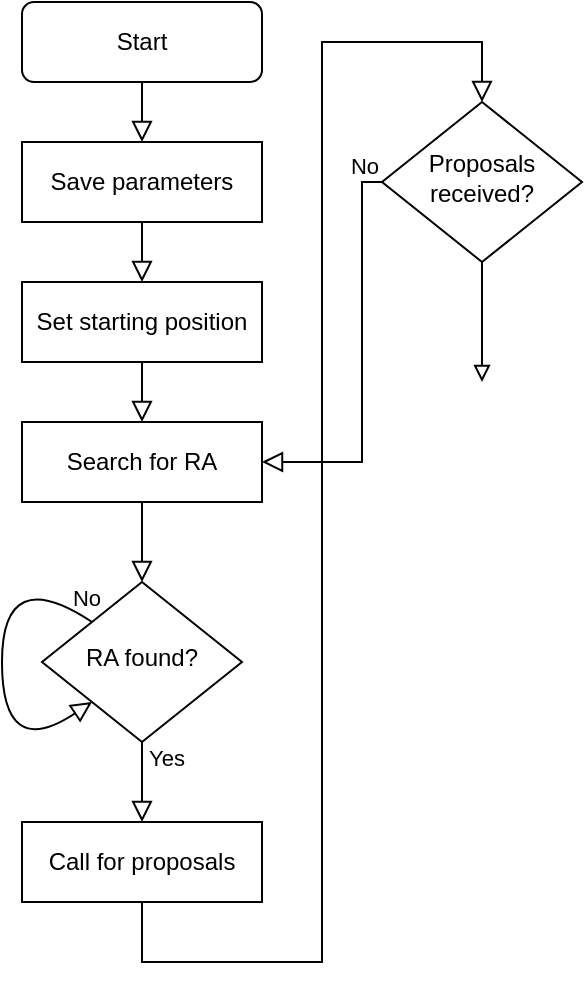 <mxfile version="24.7.5">
  <diagram id="C5RBs43oDa-KdzZeNtuy" name="Page-1">
    <mxGraphModel dx="453" dy="678" grid="1" gridSize="10" guides="1" tooltips="1" connect="1" arrows="1" fold="1" page="1" pageScale="1" pageWidth="827" pageHeight="1169" math="0" shadow="0">
      <root>
        <mxCell id="WIyWlLk6GJQsqaUBKTNV-0" />
        <mxCell id="WIyWlLk6GJQsqaUBKTNV-1" parent="WIyWlLk6GJQsqaUBKTNV-0" />
        <mxCell id="WIyWlLk6GJQsqaUBKTNV-2" value="" style="rounded=0;html=1;jettySize=auto;orthogonalLoop=1;fontSize=11;endArrow=block;endFill=0;endSize=8;strokeWidth=1;shadow=0;labelBackgroundColor=none;edgeStyle=orthogonalEdgeStyle;entryX=0.5;entryY=0;entryDx=0;entryDy=0;" parent="WIyWlLk6GJQsqaUBKTNV-1" source="WIyWlLk6GJQsqaUBKTNV-3" target="PcYiDxhOZ5-41tniRjCR-0" edge="1">
          <mxGeometry relative="1" as="geometry" />
        </mxCell>
        <mxCell id="WIyWlLk6GJQsqaUBKTNV-3" value="Start" style="rounded=1;whiteSpace=wrap;html=1;fontSize=12;glass=0;strokeWidth=1;shadow=0;" parent="WIyWlLk6GJQsqaUBKTNV-1" vertex="1">
          <mxGeometry x="190" y="30" width="120" height="40" as="geometry" />
        </mxCell>
        <mxCell id="WIyWlLk6GJQsqaUBKTNV-6" value="Proposals received?" style="rhombus;whiteSpace=wrap;html=1;shadow=0;fontFamily=Helvetica;fontSize=12;align=center;strokeWidth=1;spacing=6;spacingTop=-4;" parent="WIyWlLk6GJQsqaUBKTNV-1" vertex="1">
          <mxGeometry x="370" y="80" width="100" height="80" as="geometry" />
        </mxCell>
        <mxCell id="PcYiDxhOZ5-41tniRjCR-0" value="Save parameters" style="rounded=0;whiteSpace=wrap;html=1;" parent="WIyWlLk6GJQsqaUBKTNV-1" vertex="1">
          <mxGeometry x="190" y="100" width="120" height="40" as="geometry" />
        </mxCell>
        <mxCell id="PcYiDxhOZ5-41tniRjCR-1" value="Set starting position" style="rounded=0;whiteSpace=wrap;html=1;" parent="WIyWlLk6GJQsqaUBKTNV-1" vertex="1">
          <mxGeometry x="190" y="170" width="120" height="40" as="geometry" />
        </mxCell>
        <mxCell id="PcYiDxhOZ5-41tniRjCR-3" value="Call for proposals" style="rounded=0;whiteSpace=wrap;html=1;" parent="WIyWlLk6GJQsqaUBKTNV-1" vertex="1">
          <mxGeometry x="190" y="440" width="120" height="40" as="geometry" />
        </mxCell>
        <mxCell id="PcYiDxhOZ5-41tniRjCR-4" value="" style="rounded=0;html=1;jettySize=auto;orthogonalLoop=1;fontSize=11;endArrow=block;endFill=0;endSize=8;strokeWidth=1;shadow=0;labelBackgroundColor=none;edgeStyle=orthogonalEdgeStyle;entryX=0.5;entryY=0;entryDx=0;entryDy=0;exitX=0.5;exitY=1;exitDx=0;exitDy=0;" parent="WIyWlLk6GJQsqaUBKTNV-1" source="PcYiDxhOZ5-41tniRjCR-0" target="PcYiDxhOZ5-41tniRjCR-1" edge="1">
          <mxGeometry relative="1" as="geometry">
            <mxPoint x="250" y="160" as="sourcePoint" />
            <mxPoint x="250" y="220" as="targetPoint" />
            <Array as="points" />
          </mxGeometry>
        </mxCell>
        <mxCell id="PcYiDxhOZ5-41tniRjCR-5" value="" style="rounded=0;html=1;jettySize=auto;orthogonalLoop=1;fontSize=11;endArrow=block;endFill=0;endSize=8;strokeWidth=1;shadow=0;labelBackgroundColor=none;edgeStyle=orthogonalEdgeStyle;exitX=0.5;exitY=1;exitDx=0;exitDy=0;entryX=0.5;entryY=0;entryDx=0;entryDy=0;" parent="WIyWlLk6GJQsqaUBKTNV-1" source="PcYiDxhOZ5-41tniRjCR-36" target="HhjzKx4HCKh4qk3NgnBG-2" edge="1">
          <mxGeometry relative="1" as="geometry">
            <mxPoint x="390" y="190" as="sourcePoint" />
            <mxPoint x="270" y="300" as="targetPoint" />
          </mxGeometry>
        </mxCell>
        <mxCell id="PcYiDxhOZ5-41tniRjCR-6" value="" style="rounded=0;html=1;jettySize=auto;orthogonalLoop=1;fontSize=11;endArrow=block;endFill=0;endSize=8;strokeWidth=1;shadow=0;labelBackgroundColor=none;edgeStyle=orthogonalEdgeStyle;entryX=0.5;entryY=0;entryDx=0;entryDy=0;exitX=0.5;exitY=1;exitDx=0;exitDy=0;" parent="WIyWlLk6GJQsqaUBKTNV-1" source="PcYiDxhOZ5-41tniRjCR-3" target="WIyWlLk6GJQsqaUBKTNV-6" edge="1">
          <mxGeometry relative="1" as="geometry">
            <mxPoint x="323" y="360" as="sourcePoint" />
            <mxPoint x="323" y="410" as="targetPoint" />
            <Array as="points">
              <mxPoint x="250" y="510" />
              <mxPoint x="340" y="510" />
              <mxPoint x="340" y="50" />
              <mxPoint x="420" y="50" />
            </Array>
          </mxGeometry>
        </mxCell>
        <mxCell id="PcYiDxhOZ5-41tniRjCR-37" value="" style="rounded=0;html=1;jettySize=auto;orthogonalLoop=1;fontSize=11;endArrow=block;endFill=0;endSize=8;strokeWidth=1;shadow=0;labelBackgroundColor=none;edgeStyle=orthogonalEdgeStyle;entryX=0.5;entryY=0;entryDx=0;entryDy=0;exitX=0.5;exitY=1;exitDx=0;exitDy=0;" parent="WIyWlLk6GJQsqaUBKTNV-1" source="PcYiDxhOZ5-41tniRjCR-1" target="PcYiDxhOZ5-41tniRjCR-36" edge="1">
          <mxGeometry relative="1" as="geometry">
            <mxPoint x="250" y="200" as="sourcePoint" />
            <mxPoint x="250" y="290" as="targetPoint" />
          </mxGeometry>
        </mxCell>
        <mxCell id="PcYiDxhOZ5-41tniRjCR-36" value="Search for RA" style="rounded=0;whiteSpace=wrap;html=1;" parent="WIyWlLk6GJQsqaUBKTNV-1" vertex="1">
          <mxGeometry x="190" y="240" width="120" height="40" as="geometry" />
        </mxCell>
        <mxCell id="HhjzKx4HCKh4qk3NgnBG-3" style="edgeStyle=orthogonalEdgeStyle;rounded=0;orthogonalLoop=1;jettySize=auto;html=1;exitX=0.5;exitY=1;exitDx=0;exitDy=0;entryX=0.5;entryY=0;entryDx=0;entryDy=0;endSize=8;endArrow=block;endFill=0;" edge="1" parent="WIyWlLk6GJQsqaUBKTNV-1" source="HhjzKx4HCKh4qk3NgnBG-2" target="PcYiDxhOZ5-41tniRjCR-3">
          <mxGeometry relative="1" as="geometry" />
        </mxCell>
        <mxCell id="HhjzKx4HCKh4qk3NgnBG-6" value="Yes" style="edgeLabel;html=1;align=center;verticalAlign=middle;resizable=0;points=[];" vertex="1" connectable="0" parent="HhjzKx4HCKh4qk3NgnBG-3">
          <mxGeometry x="-0.3" y="1" relative="1" as="geometry">
            <mxPoint x="11" y="-6" as="offset" />
          </mxGeometry>
        </mxCell>
        <mxCell id="HhjzKx4HCKh4qk3NgnBG-2" value="RA found?" style="rhombus;whiteSpace=wrap;html=1;shadow=0;fontFamily=Helvetica;fontSize=12;align=center;strokeWidth=1;spacing=6;spacingTop=-4;" vertex="1" parent="WIyWlLk6GJQsqaUBKTNV-1">
          <mxGeometry x="200" y="320" width="100" height="80" as="geometry" />
        </mxCell>
        <mxCell id="HhjzKx4HCKh4qk3NgnBG-4" value="" style="curved=1;endArrow=block;html=1;rounded=0;entryX=0;entryY=1;entryDx=0;entryDy=0;exitX=0;exitY=0;exitDx=0;exitDy=0;endSize=8;endFill=0;" edge="1" parent="WIyWlLk6GJQsqaUBKTNV-1" source="HhjzKx4HCKh4qk3NgnBG-2" target="HhjzKx4HCKh4qk3NgnBG-2">
          <mxGeometry width="50" height="50" relative="1" as="geometry">
            <mxPoint x="145" y="340" as="sourcePoint" />
            <mxPoint x="145" y="380" as="targetPoint" />
            <Array as="points">
              <mxPoint x="180" y="310" />
              <mxPoint x="180" y="410" />
            </Array>
          </mxGeometry>
        </mxCell>
        <mxCell id="HhjzKx4HCKh4qk3NgnBG-5" value="&lt;div style=&quot;text-align: left;&quot;&gt;&lt;span style=&quot;background-color: initial;&quot;&gt;No&lt;/span&gt;&lt;/div&gt;" style="edgeLabel;html=1;align=center;verticalAlign=middle;resizable=0;points=[];labelBackgroundColor=none;" vertex="1" connectable="0" parent="HhjzKx4HCKh4qk3NgnBG-4">
          <mxGeometry x="-0.199" relative="1" as="geometry">
            <mxPoint x="42" y="-12" as="offset" />
          </mxGeometry>
        </mxCell>
        <mxCell id="HhjzKx4HCKh4qk3NgnBG-9" value="" style="rounded=0;html=1;jettySize=auto;orthogonalLoop=1;fontSize=11;endArrow=block;endFill=0;endSize=8;strokeWidth=1;shadow=0;labelBackgroundColor=none;edgeStyle=orthogonalEdgeStyle;entryX=1;entryY=0.5;entryDx=0;entryDy=0;exitX=0;exitY=0.5;exitDx=0;exitDy=0;" edge="1" parent="WIyWlLk6GJQsqaUBKTNV-1" source="WIyWlLk6GJQsqaUBKTNV-6" target="PcYiDxhOZ5-41tniRjCR-36">
          <mxGeometry relative="1" as="geometry">
            <mxPoint x="260" y="150" as="sourcePoint" />
            <mxPoint x="260" y="180" as="targetPoint" />
            <Array as="points">
              <mxPoint x="360" y="120" />
              <mxPoint x="360" y="260" />
            </Array>
          </mxGeometry>
        </mxCell>
        <mxCell id="HhjzKx4HCKh4qk3NgnBG-10" value="No" style="edgeLabel;html=1;align=center;verticalAlign=middle;resizable=0;points=[];" vertex="1" connectable="0" parent="HhjzKx4HCKh4qk3NgnBG-9">
          <mxGeometry x="-0.392" relative="1" as="geometry">
            <mxPoint x="1" y="-59" as="offset" />
          </mxGeometry>
        </mxCell>
        <mxCell id="HhjzKx4HCKh4qk3NgnBG-11" value="" style="endArrow=block;html=1;rounded=0;exitX=0.5;exitY=1;exitDx=0;exitDy=0;startSize=8;endFill=0;" edge="1" parent="WIyWlLk6GJQsqaUBKTNV-1" source="WIyWlLk6GJQsqaUBKTNV-6">
          <mxGeometry width="50" height="50" relative="1" as="geometry">
            <mxPoint x="430" y="240" as="sourcePoint" />
            <mxPoint x="420" y="220" as="targetPoint" />
          </mxGeometry>
        </mxCell>
      </root>
    </mxGraphModel>
  </diagram>
</mxfile>
